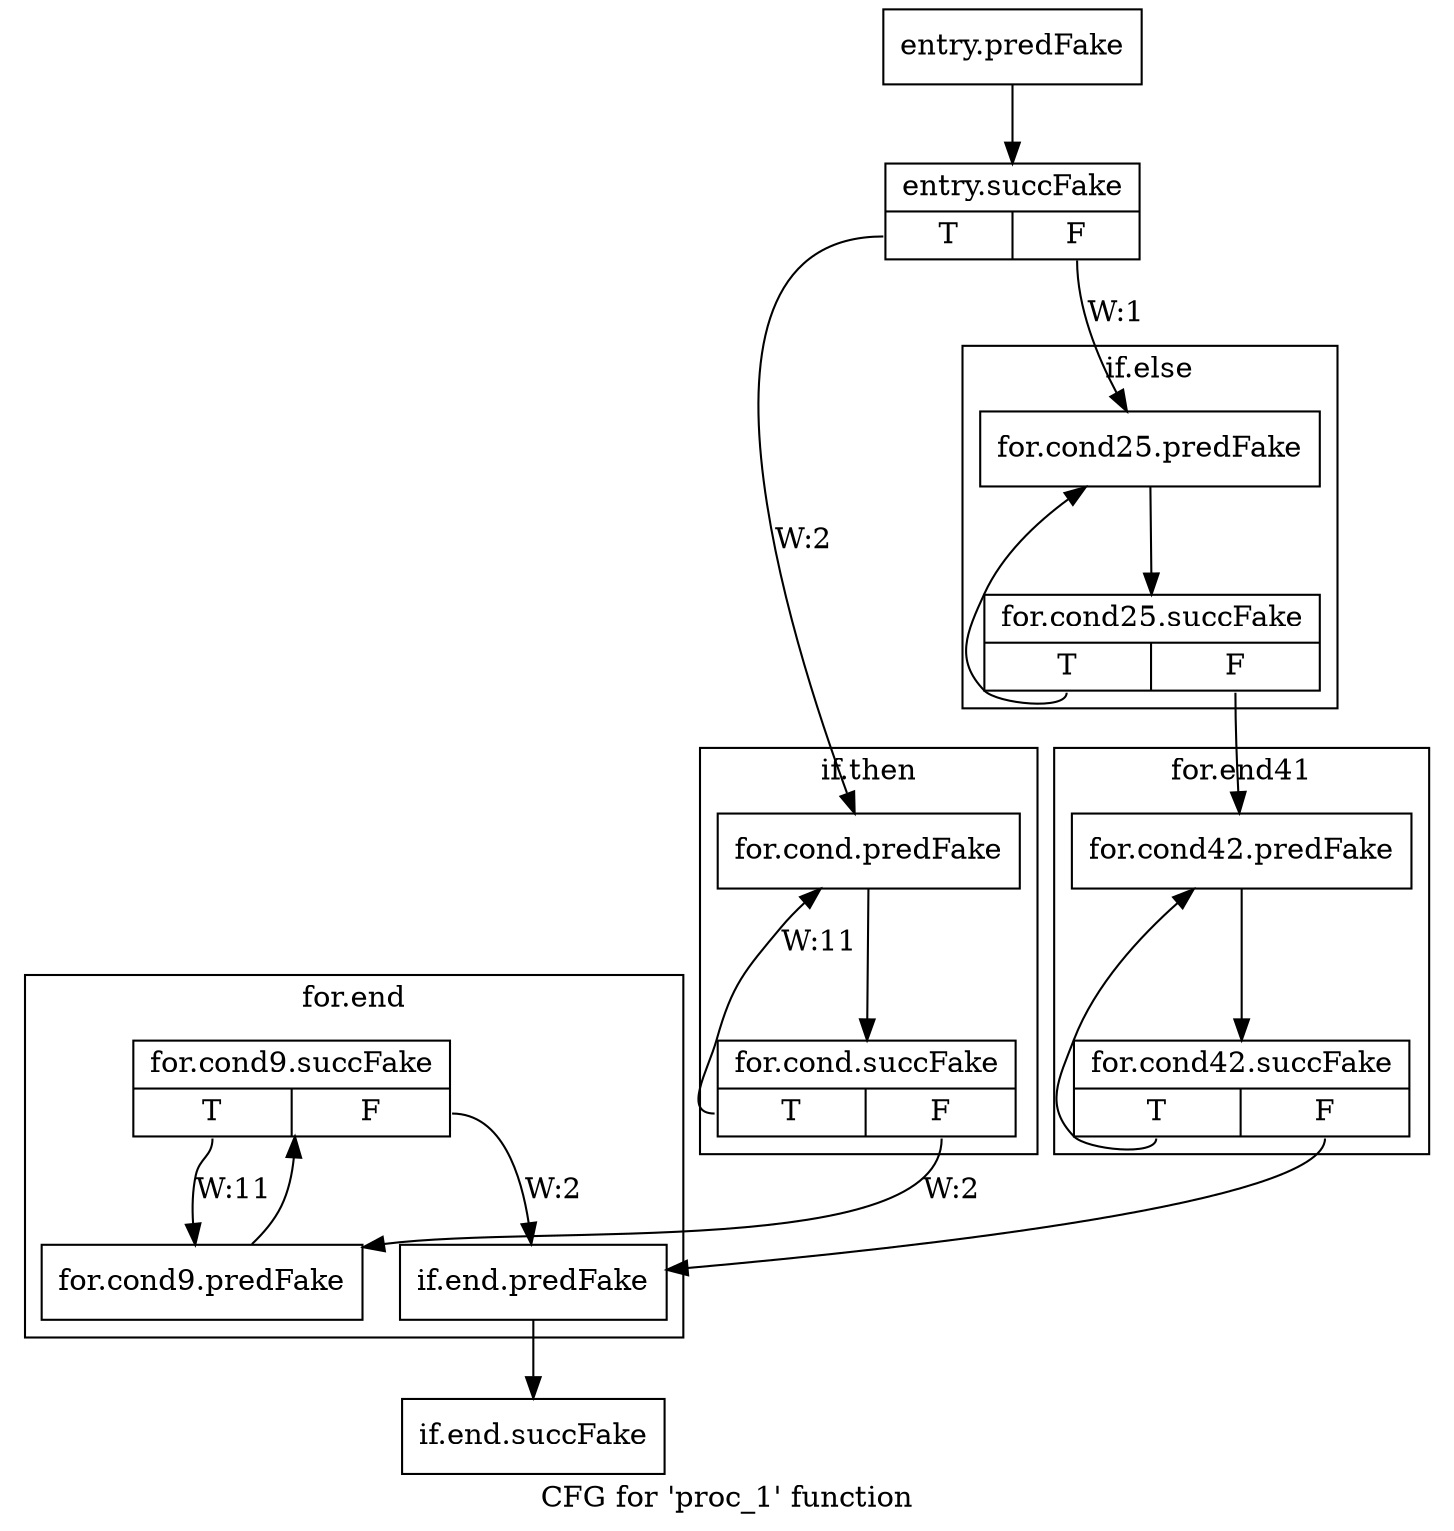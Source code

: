 digraph "CFG for 'proc_1' function" {
	label="CFG for 'proc_1' function";

	Node0x494e8b0 [shape=record,filename="",linenumber="",label="{entry.predFake}"];
	Node0x494e8b0 -> Node0x477a2e0[ callList="" memoryops="" filename="../../../../example.cpp"];
	Node0x477a2e0 [shape=record,filename="../../../../example.cpp",linenumber="24",label="{entry.succFake|{<s0>T|<s1>F}}"];
	Node0x477a2e0:s0 -> Node0x4952540[label="W:2" callList="" memoryops="" filename="../../../../example.cpp"];
	Node0x477a2e0:s1 -> Node0x495b6f0[label="W:1" callList="" memoryops="" filename="../../../../example.cpp"];
	Node0x495b2e0 [shape=record,filename="../../../../example.cpp",linenumber="47",label="{if.end.predFake}"];
	Node0x495b2e0 -> Node0x477e370[ callList="" memoryops="" filename="../../../../example.cpp"];
	Node0x477e370 [shape=record,filename="../../../../example.cpp",linenumber="47",label="{if.end.succFake}"];
subgraph cluster_0 {
	label="for.end";
	tripcount="10";

	Node0x4956cf0 [shape=record,filename="../../../../example.cpp",linenumber="30",label="{for.cond9.predFake}"];
	Node0x4956cf0 -> Node0x477c790[ callList="" memoryops="" filename="../../../../example.cpp"];
	Node0x477c790 [shape=record,filename="../../../../example.cpp",linenumber="30",label="{for.cond9.succFake|{<s0>T|<s1>F}}"];
	Node0x477c790:s0 -> Node0x4956cf0[label="W:11" callList="" memoryops="" filename="../../../../example.cpp"];
	Node0x477c790:s1 -> Node0x495b2e0[label="W:2" callList="3:34" memoryops="" filename="../../../../example.cpp"];
}
subgraph cluster_1 {
	label="if.then";
	tripcount="10";

	Node0x4952540 [shape=record,filename="../../../../example.cpp",linenumber="25",label="{for.cond.predFake}"];
	Node0x4952540 -> Node0x48a5920[ callList="" memoryops="" filename="../../../../example.cpp"];
	Node0x48a5920 [shape=record,filename="../../../../example.cpp",linenumber="25",label="{for.cond.succFake|{<s0>T|<s1>F}}"];
	Node0x48a5920:s0 -> Node0x4952540[label="W:11" callList="" memoryops="" filename="../../../../example.cpp"];
	Node0x48a5920:s1 -> Node0x4956cf0[label="W:2" callList="" memoryops="" filename="../../../../example.cpp"];
}
subgraph cluster_2 {
	label="for.end41";
	tripcount="0";

	Node0x495fac0 [shape=record,filename="../../../../example.cpp",linenumber="41",label="{for.cond42.predFake}"];
	Node0x495fac0 -> Node0x49939e0[ callList="" memoryops="" filename="../../../../example.cpp"];
	Node0x49939e0 [shape=record,filename="../../../../example.cpp",linenumber="41",label="{for.cond42.succFake|{<s0>T|<s1>F}}"];
	Node0x49939e0:s0 -> Node0x495fac0[ callList="" memoryops="" filename="../../../../example.cpp"];
	Node0x49939e0:s1 -> Node0x495b2e0[ callList="4:45" memoryops="" filename="../../../../example.cpp"];
}
subgraph cluster_3 {
	label="if.else";
	tripcount="0";

	Node0x495b6f0 [shape=record,filename="../../../../example.cpp",linenumber="36",label="{for.cond25.predFake}"];
	Node0x495b6f0 -> Node0x4782880[ callList="" memoryops="" filename="../../../../example.cpp"];
	Node0x4782880 [shape=record,filename="../../../../example.cpp",linenumber="36",label="{for.cond25.succFake|{<s0>T|<s1>F}}"];
	Node0x4782880:s0 -> Node0x495b6f0[ callList="" memoryops="" filename="../../../../example.cpp"];
	Node0x4782880:s1 -> Node0x495fac0[ callList="" memoryops="" filename="../../../../example.cpp"];
}
}
